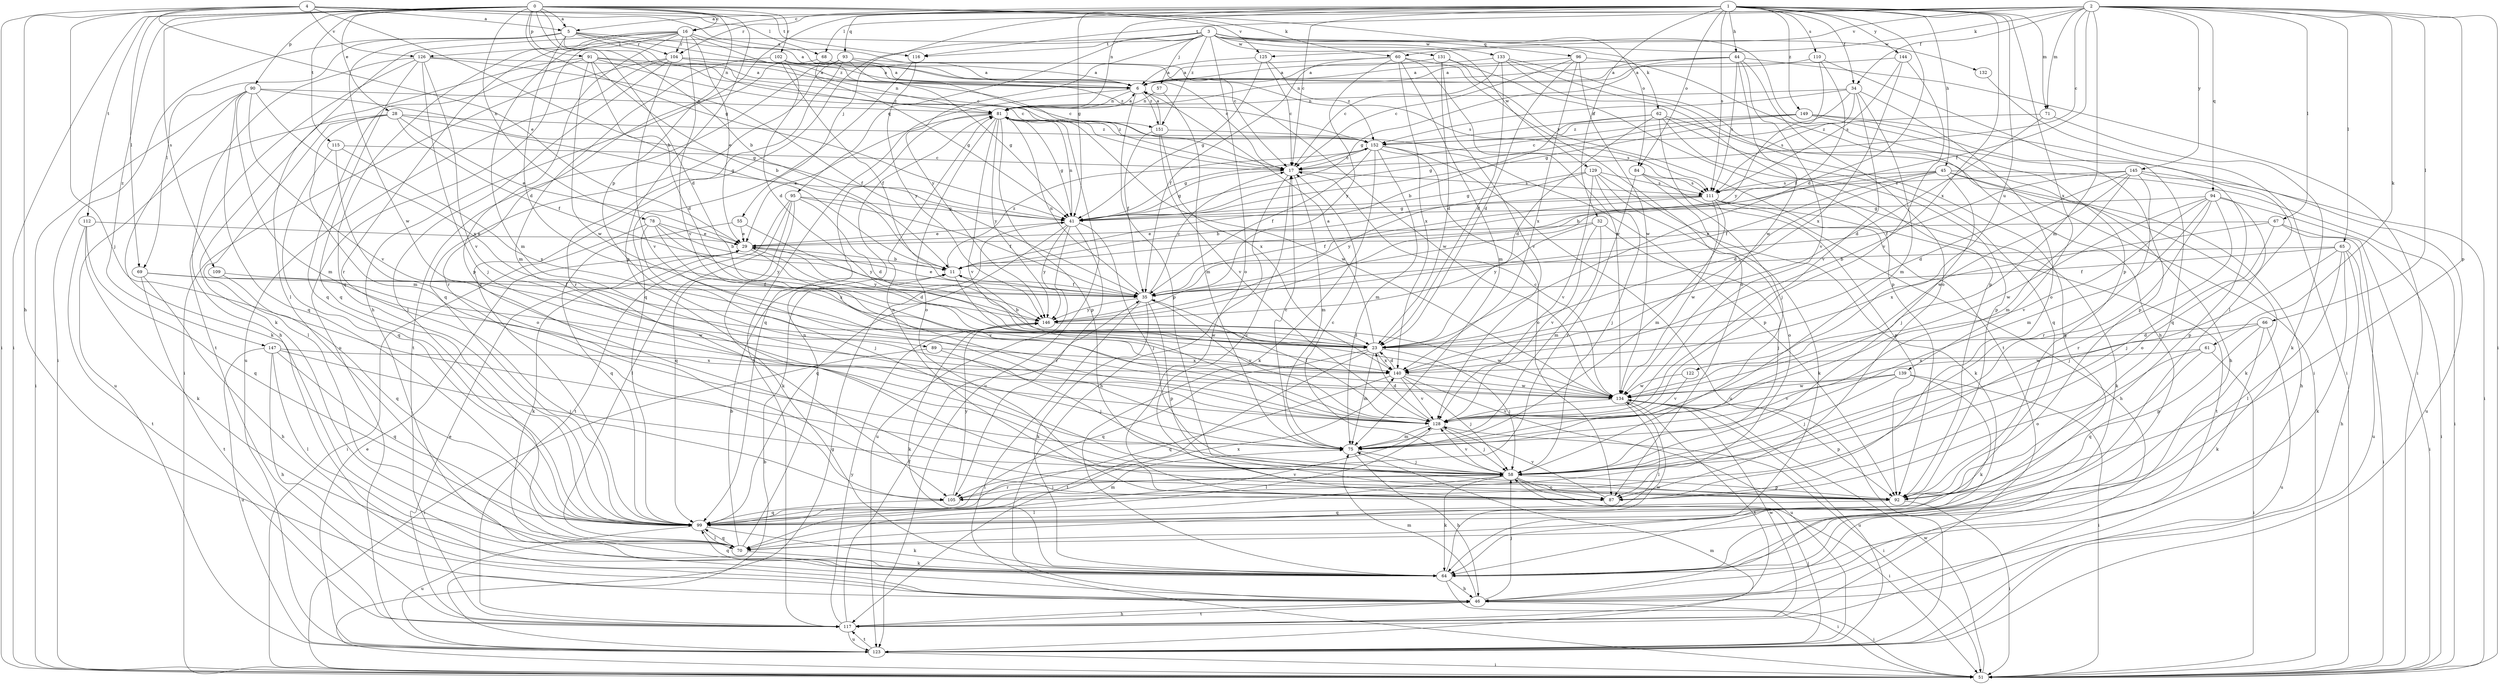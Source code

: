 strict digraph  {
0;
1;
2;
3;
4;
5;
6;
11;
16;
17;
23;
28;
29;
32;
34;
35;
41;
44;
45;
46;
51;
55;
57;
58;
60;
61;
62;
64;
65;
66;
67;
68;
69;
70;
71;
75;
78;
81;
84;
87;
89;
90;
91;
92;
93;
94;
95;
96;
99;
102;
104;
105;
109;
110;
111;
112;
115;
116;
117;
122;
123;
125;
126;
128;
129;
131;
132;
133;
134;
139;
140;
144;
145;
146;
147;
149;
151;
152;
0 -> 5  [label=a];
0 -> 11  [label=b];
0 -> 16  [label=c];
0 -> 23  [label=d];
0 -> 28  [label=e];
0 -> 41  [label=g];
0 -> 51  [label=i];
0 -> 60  [label=k];
0 -> 78  [label=n];
0 -> 84  [label=o];
0 -> 89  [label=p];
0 -> 90  [label=p];
0 -> 91  [label=p];
0 -> 92  [label=p];
0 -> 102  [label=r];
0 -> 109  [label=s];
0 -> 112  [label=t];
0 -> 115  [label=t];
0 -> 125  [label=v];
0 -> 147  [label=z];
1 -> 16  [label=c];
1 -> 17  [label=c];
1 -> 23  [label=d];
1 -> 32  [label=f];
1 -> 34  [label=f];
1 -> 41  [label=g];
1 -> 44  [label=h];
1 -> 45  [label=h];
1 -> 46  [label=h];
1 -> 55  [label=j];
1 -> 71  [label=m];
1 -> 81  [label=n];
1 -> 84  [label=o];
1 -> 93  [label=q];
1 -> 104  [label=r];
1 -> 110  [label=s];
1 -> 111  [label=s];
1 -> 122  [label=u];
1 -> 139  [label=x];
1 -> 140  [label=x];
1 -> 144  [label=y];
1 -> 149  [label=z];
2 -> 5  [label=a];
2 -> 17  [label=c];
2 -> 34  [label=f];
2 -> 35  [label=f];
2 -> 51  [label=i];
2 -> 60  [label=k];
2 -> 61  [label=k];
2 -> 65  [label=l];
2 -> 66  [label=l];
2 -> 67  [label=l];
2 -> 68  [label=l];
2 -> 71  [label=m];
2 -> 75  [label=m];
2 -> 92  [label=p];
2 -> 94  [label=q];
2 -> 116  [label=t];
2 -> 125  [label=v];
2 -> 145  [label=y];
3 -> 57  [label=j];
3 -> 62  [label=k];
3 -> 87  [label=o];
3 -> 92  [label=p];
3 -> 95  [label=q];
3 -> 96  [label=q];
3 -> 99  [label=q];
3 -> 116  [label=t];
3 -> 126  [label=v];
3 -> 129  [label=w];
3 -> 131  [label=w];
3 -> 132  [label=w];
3 -> 133  [label=w];
3 -> 146  [label=y];
3 -> 151  [label=z];
4 -> 5  [label=a];
4 -> 6  [label=a];
4 -> 11  [label=b];
4 -> 29  [label=e];
4 -> 46  [label=h];
4 -> 51  [label=i];
4 -> 58  [label=j];
4 -> 68  [label=l];
4 -> 69  [label=l];
4 -> 116  [label=t];
4 -> 126  [label=v];
5 -> 6  [label=a];
5 -> 17  [label=c];
5 -> 23  [label=d];
5 -> 51  [label=i];
5 -> 69  [label=l];
5 -> 81  [label=n];
5 -> 104  [label=r];
5 -> 134  [label=w];
5 -> 151  [label=z];
6 -> 81  [label=n];
6 -> 92  [label=p];
6 -> 117  [label=t];
6 -> 134  [label=w];
6 -> 151  [label=z];
11 -> 35  [label=f];
11 -> 134  [label=w];
11 -> 152  [label=z];
16 -> 17  [label=c];
16 -> 23  [label=d];
16 -> 29  [label=e];
16 -> 70  [label=l];
16 -> 75  [label=m];
16 -> 92  [label=p];
16 -> 99  [label=q];
16 -> 104  [label=r];
16 -> 105  [label=r];
16 -> 123  [label=u];
16 -> 128  [label=v];
17 -> 41  [label=g];
17 -> 46  [label=h];
17 -> 75  [label=m];
17 -> 111  [label=s];
23 -> 6  [label=a];
23 -> 11  [label=b];
23 -> 58  [label=j];
23 -> 75  [label=m];
23 -> 99  [label=q];
23 -> 117  [label=t];
23 -> 140  [label=x];
28 -> 29  [label=e];
28 -> 35  [label=f];
28 -> 41  [label=g];
28 -> 70  [label=l];
28 -> 75  [label=m];
28 -> 123  [label=u];
28 -> 152  [label=z];
29 -> 11  [label=b];
29 -> 23  [label=d];
29 -> 64  [label=k];
29 -> 128  [label=v];
29 -> 146  [label=y];
32 -> 29  [label=e];
32 -> 58  [label=j];
32 -> 75  [label=m];
32 -> 128  [label=v];
32 -> 146  [label=y];
34 -> 41  [label=g];
34 -> 75  [label=m];
34 -> 81  [label=n];
34 -> 87  [label=o];
34 -> 111  [label=s];
34 -> 128  [label=v];
34 -> 152  [label=z];
35 -> 17  [label=c];
35 -> 29  [label=e];
35 -> 51  [label=i];
35 -> 64  [label=k];
35 -> 81  [label=n];
35 -> 92  [label=p];
35 -> 128  [label=v];
35 -> 146  [label=y];
41 -> 29  [label=e];
41 -> 58  [label=j];
41 -> 81  [label=n];
41 -> 99  [label=q];
41 -> 105  [label=r];
41 -> 123  [label=u];
41 -> 146  [label=y];
44 -> 6  [label=a];
44 -> 41  [label=g];
44 -> 51  [label=i];
44 -> 81  [label=n];
44 -> 87  [label=o];
44 -> 111  [label=s];
44 -> 128  [label=v];
44 -> 134  [label=w];
45 -> 11  [label=b];
45 -> 23  [label=d];
45 -> 35  [label=f];
45 -> 46  [label=h];
45 -> 51  [label=i];
45 -> 58  [label=j];
45 -> 64  [label=k];
45 -> 111  [label=s];
46 -> 51  [label=i];
46 -> 58  [label=j];
46 -> 75  [label=m];
46 -> 117  [label=t];
51 -> 41  [label=g];
51 -> 134  [label=w];
55 -> 29  [label=e];
55 -> 99  [label=q];
55 -> 146  [label=y];
57 -> 75  [label=m];
57 -> 81  [label=n];
58 -> 17  [label=c];
58 -> 51  [label=i];
58 -> 64  [label=k];
58 -> 70  [label=l];
58 -> 87  [label=o];
58 -> 92  [label=p];
58 -> 105  [label=r];
58 -> 128  [label=v];
60 -> 6  [label=a];
60 -> 35  [label=f];
60 -> 75  [label=m];
60 -> 87  [label=o];
60 -> 134  [label=w];
60 -> 140  [label=x];
60 -> 146  [label=y];
61 -> 51  [label=i];
61 -> 87  [label=o];
61 -> 99  [label=q];
61 -> 140  [label=x];
62 -> 11  [label=b];
62 -> 23  [label=d];
62 -> 46  [label=h];
62 -> 58  [label=j];
62 -> 92  [label=p];
62 -> 99  [label=q];
62 -> 152  [label=z];
64 -> 46  [label=h];
64 -> 51  [label=i];
64 -> 99  [label=q];
64 -> 134  [label=w];
65 -> 11  [label=b];
65 -> 35  [label=f];
65 -> 46  [label=h];
65 -> 51  [label=i];
65 -> 58  [label=j];
65 -> 64  [label=k];
65 -> 70  [label=l];
66 -> 23  [label=d];
66 -> 64  [label=k];
66 -> 92  [label=p];
66 -> 123  [label=u];
66 -> 134  [label=w];
67 -> 29  [label=e];
67 -> 51  [label=i];
67 -> 58  [label=j];
67 -> 123  [label=u];
67 -> 140  [label=x];
68 -> 6  [label=a];
68 -> 41  [label=g];
68 -> 105  [label=r];
69 -> 35  [label=f];
69 -> 46  [label=h];
69 -> 117  [label=t];
69 -> 134  [label=w];
70 -> 11  [label=b];
70 -> 64  [label=k];
70 -> 81  [label=n];
70 -> 99  [label=q];
71 -> 23  [label=d];
71 -> 64  [label=k];
71 -> 152  [label=z];
75 -> 17  [label=c];
75 -> 46  [label=h];
75 -> 58  [label=j];
78 -> 11  [label=b];
78 -> 29  [label=e];
78 -> 51  [label=i];
78 -> 58  [label=j];
78 -> 140  [label=x];
78 -> 146  [label=y];
81 -> 6  [label=a];
81 -> 29  [label=e];
81 -> 41  [label=g];
81 -> 87  [label=o];
81 -> 92  [label=p];
81 -> 99  [label=q];
81 -> 123  [label=u];
81 -> 128  [label=v];
81 -> 134  [label=w];
81 -> 146  [label=y];
81 -> 152  [label=z];
84 -> 64  [label=k];
84 -> 92  [label=p];
84 -> 105  [label=r];
84 -> 111  [label=s];
87 -> 17  [label=c];
87 -> 81  [label=n];
87 -> 128  [label=v];
89 -> 51  [label=i];
89 -> 58  [label=j];
89 -> 140  [label=x];
90 -> 41  [label=g];
90 -> 51  [label=i];
90 -> 64  [label=k];
90 -> 75  [label=m];
90 -> 81  [label=n];
90 -> 99  [label=q];
90 -> 128  [label=v];
90 -> 140  [label=x];
91 -> 6  [label=a];
91 -> 11  [label=b];
91 -> 17  [label=c];
91 -> 23  [label=d];
91 -> 64  [label=k];
91 -> 99  [label=q];
91 -> 134  [label=w];
91 -> 152  [label=z];
92 -> 51  [label=i];
92 -> 99  [label=q];
93 -> 6  [label=a];
93 -> 41  [label=g];
93 -> 99  [label=q];
93 -> 105  [label=r];
93 -> 111  [label=s];
93 -> 117  [label=t];
94 -> 41  [label=g];
94 -> 51  [label=i];
94 -> 58  [label=j];
94 -> 75  [label=m];
94 -> 87  [label=o];
94 -> 105  [label=r];
94 -> 128  [label=v];
94 -> 134  [label=w];
95 -> 23  [label=d];
95 -> 35  [label=f];
95 -> 41  [label=g];
95 -> 64  [label=k];
95 -> 70  [label=l];
95 -> 99  [label=q];
95 -> 117  [label=t];
96 -> 6  [label=a];
96 -> 17  [label=c];
96 -> 23  [label=d];
96 -> 46  [label=h];
96 -> 134  [label=w];
96 -> 140  [label=x];
99 -> 64  [label=k];
99 -> 70  [label=l];
99 -> 75  [label=m];
99 -> 123  [label=u];
99 -> 128  [label=v];
99 -> 140  [label=x];
102 -> 6  [label=a];
102 -> 17  [label=c];
102 -> 35  [label=f];
102 -> 75  [label=m];
102 -> 152  [label=z];
104 -> 6  [label=a];
104 -> 17  [label=c];
104 -> 51  [label=i];
104 -> 70  [label=l];
104 -> 81  [label=n];
104 -> 123  [label=u];
104 -> 128  [label=v];
105 -> 58  [label=j];
105 -> 99  [label=q];
105 -> 146  [label=y];
109 -> 35  [label=f];
109 -> 99  [label=q];
110 -> 6  [label=a];
110 -> 35  [label=f];
110 -> 70  [label=l];
110 -> 146  [label=y];
111 -> 11  [label=b];
111 -> 35  [label=f];
111 -> 41  [label=g];
111 -> 46  [label=h];
111 -> 64  [label=k];
111 -> 75  [label=m];
111 -> 117  [label=t];
111 -> 134  [label=w];
112 -> 29  [label=e];
112 -> 64  [label=k];
112 -> 99  [label=q];
112 -> 117  [label=t];
115 -> 17  [label=c];
115 -> 87  [label=o];
115 -> 99  [label=q];
115 -> 140  [label=x];
116 -> 99  [label=q];
116 -> 146  [label=y];
117 -> 29  [label=e];
117 -> 35  [label=f];
117 -> 46  [label=h];
117 -> 123  [label=u];
117 -> 134  [label=w];
117 -> 146  [label=y];
122 -> 128  [label=v];
122 -> 134  [label=w];
123 -> 11  [label=b];
123 -> 29  [label=e];
123 -> 51  [label=i];
123 -> 58  [label=j];
123 -> 75  [label=m];
123 -> 117  [label=t];
125 -> 6  [label=a];
125 -> 17  [label=c];
125 -> 41  [label=g];
125 -> 152  [label=z];
126 -> 6  [label=a];
126 -> 35  [label=f];
126 -> 46  [label=h];
126 -> 58  [label=j];
126 -> 99  [label=q];
126 -> 117  [label=t];
126 -> 128  [label=v];
128 -> 23  [label=d];
128 -> 35  [label=f];
128 -> 51  [label=i];
128 -> 58  [label=j];
128 -> 70  [label=l];
128 -> 75  [label=m];
129 -> 41  [label=g];
129 -> 58  [label=j];
129 -> 64  [label=k];
129 -> 87  [label=o];
129 -> 111  [label=s];
129 -> 128  [label=v];
129 -> 146  [label=y];
131 -> 6  [label=a];
131 -> 23  [label=d];
131 -> 92  [label=p];
131 -> 117  [label=t];
131 -> 128  [label=v];
132 -> 51  [label=i];
133 -> 6  [label=a];
133 -> 17  [label=c];
133 -> 23  [label=d];
133 -> 46  [label=h];
133 -> 51  [label=i];
133 -> 92  [label=p];
134 -> 17  [label=c];
134 -> 70  [label=l];
134 -> 92  [label=p];
134 -> 117  [label=t];
134 -> 123  [label=u];
134 -> 128  [label=v];
139 -> 51  [label=i];
139 -> 58  [label=j];
139 -> 64  [label=k];
139 -> 128  [label=v];
139 -> 134  [label=w];
140 -> 23  [label=d];
140 -> 58  [label=j];
140 -> 99  [label=q];
140 -> 123  [label=u];
140 -> 128  [label=v];
140 -> 134  [label=w];
144 -> 6  [label=a];
144 -> 111  [label=s];
144 -> 128  [label=v];
144 -> 140  [label=x];
145 -> 23  [label=d];
145 -> 35  [label=f];
145 -> 75  [label=m];
145 -> 92  [label=p];
145 -> 105  [label=r];
145 -> 111  [label=s];
145 -> 123  [label=u];
145 -> 134  [label=w];
146 -> 23  [label=d];
146 -> 64  [label=k];
146 -> 134  [label=w];
147 -> 46  [label=h];
147 -> 58  [label=j];
147 -> 70  [label=l];
147 -> 99  [label=q];
147 -> 123  [label=u];
147 -> 140  [label=x];
149 -> 17  [label=c];
149 -> 41  [label=g];
149 -> 51  [label=i];
149 -> 92  [label=p];
149 -> 99  [label=q];
149 -> 152  [label=z];
151 -> 6  [label=a];
151 -> 35  [label=f];
151 -> 111  [label=s];
151 -> 128  [label=v];
151 -> 140  [label=x];
152 -> 17  [label=c];
152 -> 35  [label=f];
152 -> 41  [label=g];
152 -> 64  [label=k];
152 -> 75  [label=m];
152 -> 87  [label=o];
152 -> 92  [label=p];
152 -> 123  [label=u];
}
